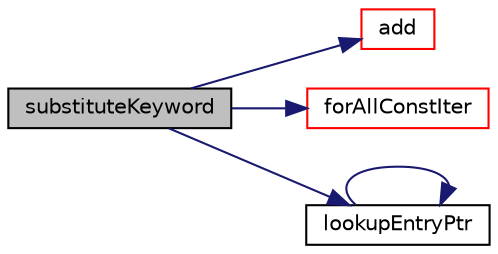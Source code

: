 digraph "substituteKeyword"
{
  bgcolor="transparent";
  edge [fontname="Helvetica",fontsize="10",labelfontname="Helvetica",labelfontsize="10"];
  node [fontname="Helvetica",fontsize="10",shape=record];
  rankdir="LR";
  Node1 [label="substituteKeyword",height=0.2,width=0.4,color="black", fillcolor="grey75", style="filled", fontcolor="black"];
  Node1 -> Node2 [color="midnightblue",fontsize="10",style="solid",fontname="Helvetica"];
  Node2 [label="add",height=0.2,width=0.4,color="red",URL="$a00530.html#ac2ddcab42322c8d8af5e5830ab4d431b",tooltip="Add a new entry. "];
  Node1 -> Node3 [color="midnightblue",fontsize="10",style="solid",fontname="Helvetica"];
  Node3 [label="forAllConstIter",height=0.2,width=0.4,color="red",URL="$a03095.html#ae21e2836509b0fa7f7cedf6493b11b09"];
  Node1 -> Node4 [color="midnightblue",fontsize="10",style="solid",fontname="Helvetica"];
  Node4 [label="lookupEntryPtr",height=0.2,width=0.4,color="black",URL="$a00530.html#af48f6ad1b2ee35b38a6f7994d806d195",tooltip="Find and return an entry data stream pointer if present. "];
  Node4 -> Node4 [color="midnightblue",fontsize="10",style="solid",fontname="Helvetica"];
}
